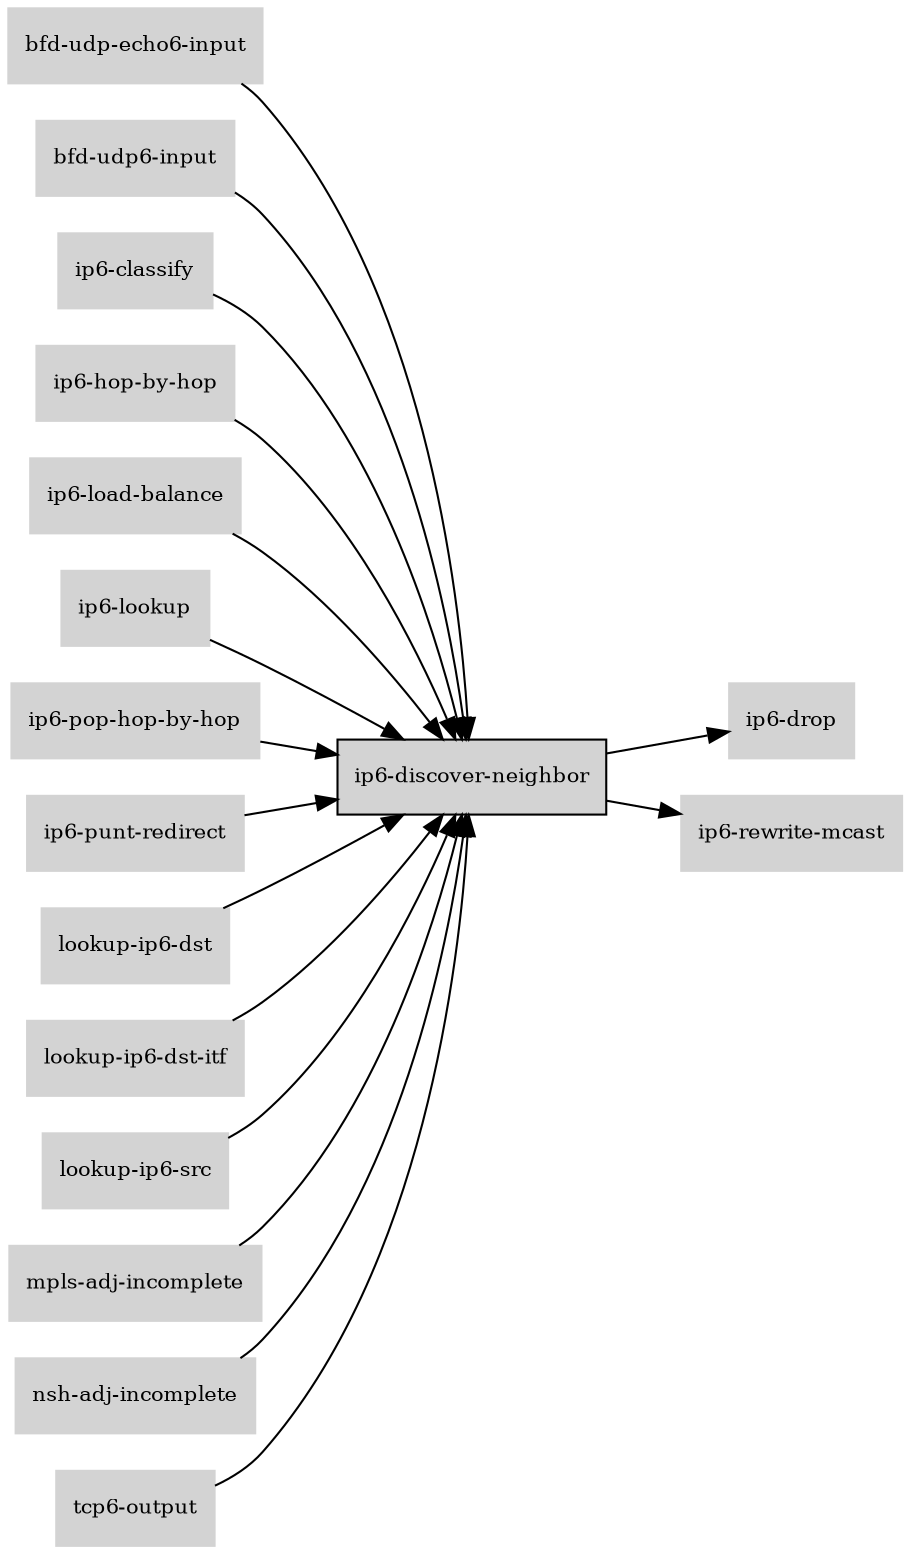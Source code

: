 digraph "ip6_discover_neighbor_subgraph" {
  rankdir=LR;
  node [shape=box, style=filled, fontsize=10, color=lightgray, fontcolor=black, fillcolor=lightgray];
  "ip6-discover-neighbor" [color=black, fontcolor=black, fillcolor=lightgray];
  edge [fontsize=8];
  "bfd-udp-echo6-input" -> "ip6-discover-neighbor";
  "bfd-udp6-input" -> "ip6-discover-neighbor";
  "ip6-classify" -> "ip6-discover-neighbor";
  "ip6-discover-neighbor" -> "ip6-drop";
  "ip6-discover-neighbor" -> "ip6-rewrite-mcast";
  "ip6-hop-by-hop" -> "ip6-discover-neighbor";
  "ip6-load-balance" -> "ip6-discover-neighbor";
  "ip6-lookup" -> "ip6-discover-neighbor";
  "ip6-pop-hop-by-hop" -> "ip6-discover-neighbor";
  "ip6-punt-redirect" -> "ip6-discover-neighbor";
  "lookup-ip6-dst" -> "ip6-discover-neighbor";
  "lookup-ip6-dst-itf" -> "ip6-discover-neighbor";
  "lookup-ip6-src" -> "ip6-discover-neighbor";
  "mpls-adj-incomplete" -> "ip6-discover-neighbor";
  "nsh-adj-incomplete" -> "ip6-discover-neighbor";
  "tcp6-output" -> "ip6-discover-neighbor";
}
